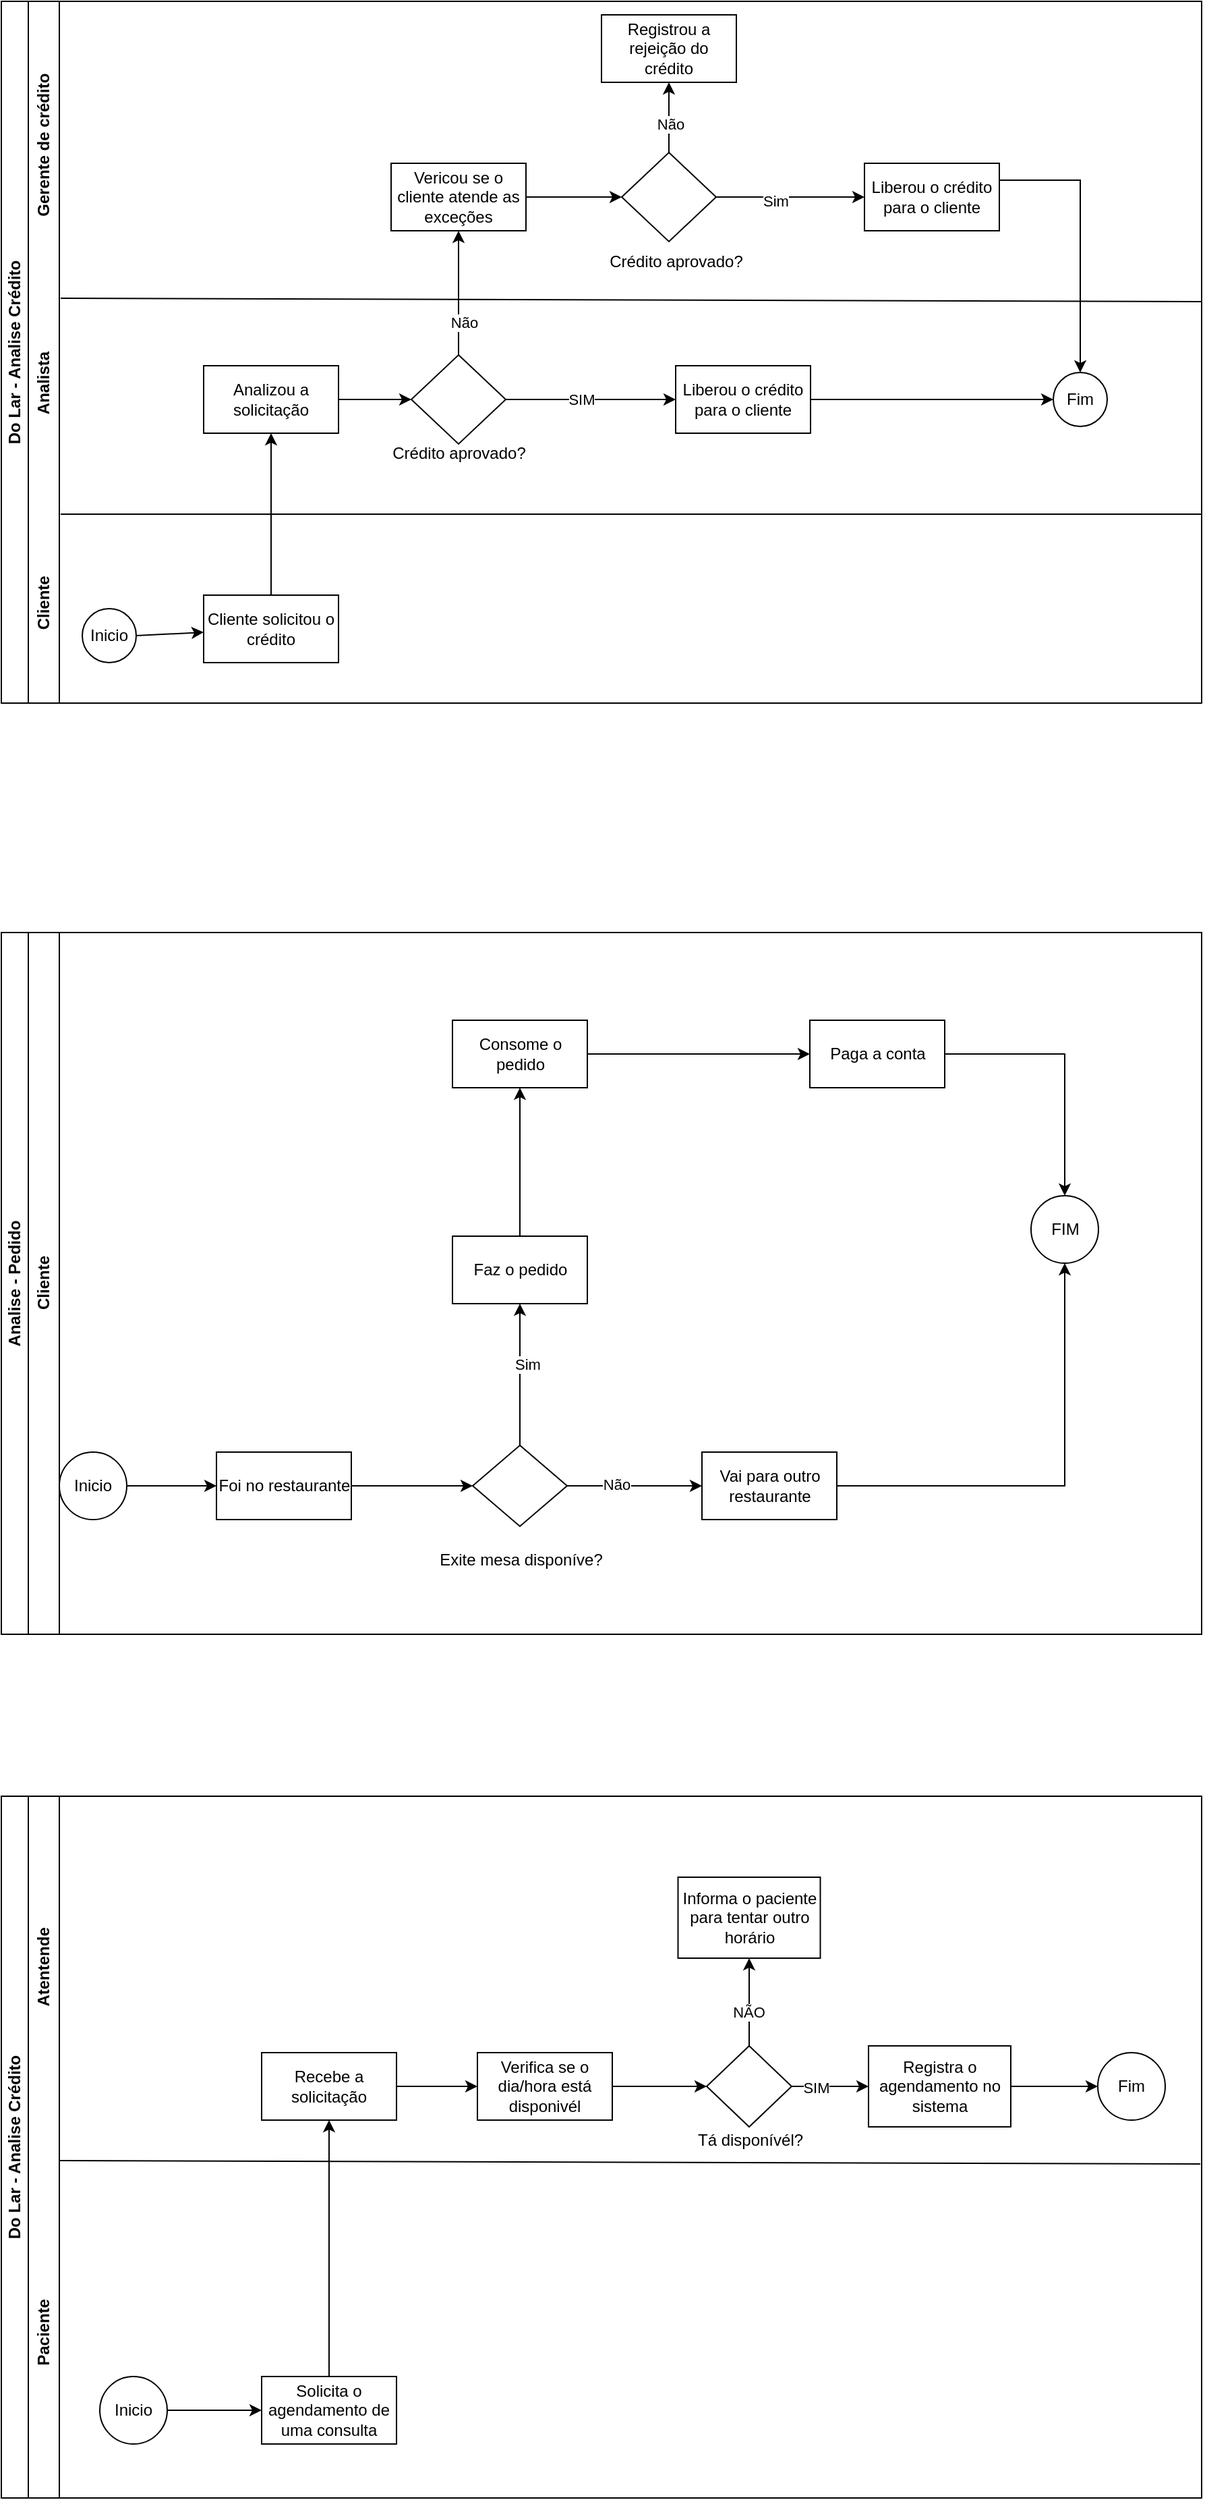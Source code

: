 <mxfile version="24.7.17">
  <diagram name="Página-1" id="HoXf47WFV-QCanWBW4ab">
    <mxGraphModel dx="1907" dy="531" grid="1" gridSize="10" guides="1" tooltips="1" connect="1" arrows="1" fold="1" page="1" pageScale="1" pageWidth="827" pageHeight="1169" math="0" shadow="0">
      <root>
        <mxCell id="0" />
        <mxCell id="1" parent="0" />
        <mxCell id="oYumdoI9Zf8ITEk_Z7Kk-7" value="Do Lar - Analise Crédito" style="swimlane;horizontal=0;whiteSpace=wrap;html=1;" vertex="1" parent="1">
          <mxGeometry x="-413" y="80" width="20" height="520" as="geometry" />
        </mxCell>
        <mxCell id="oYumdoI9Zf8ITEk_Z7Kk-10" value="Cliente&amp;nbsp; &amp;nbsp; &amp;nbsp; &amp;nbsp; &amp;nbsp; &amp;nbsp; &amp;nbsp; &amp;nbsp; &amp;nbsp; &amp;nbsp; &amp;nbsp; &amp;nbsp; &amp;nbsp; &amp;nbsp; &amp;nbsp; &amp;nbsp; &amp;nbsp; &amp;nbsp; Analista&amp;nbsp; &amp;nbsp; &amp;nbsp; &amp;nbsp; &amp;nbsp; &amp;nbsp; &amp;nbsp; &amp;nbsp; &amp;nbsp; &amp;nbsp; &amp;nbsp; &amp;nbsp; &amp;nbsp; &amp;nbsp; &amp;nbsp; Gerente de crédito" style="swimlane;horizontal=0;whiteSpace=wrap;html=1;" vertex="1" parent="1">
          <mxGeometry x="-393" y="80" width="870" height="520" as="geometry" />
        </mxCell>
        <mxCell id="oYumdoI9Zf8ITEk_Z7Kk-14" value="" style="endArrow=none;html=1;rounded=0;entryX=1;entryY=0.25;entryDx=0;entryDy=0;" edge="1" parent="oYumdoI9Zf8ITEk_Z7Kk-10">
          <mxGeometry width="50" height="50" relative="1" as="geometry">
            <mxPoint x="24" y="220" as="sourcePoint" />
            <mxPoint x="870.0" y="222.5" as="targetPoint" />
          </mxGeometry>
        </mxCell>
        <mxCell id="oYumdoI9Zf8ITEk_Z7Kk-17" value="" style="endArrow=none;html=1;rounded=0;" edge="1" parent="oYumdoI9Zf8ITEk_Z7Kk-10">
          <mxGeometry width="50" height="50" relative="1" as="geometry">
            <mxPoint x="24" y="380" as="sourcePoint" />
            <mxPoint x="870" y="380" as="targetPoint" />
          </mxGeometry>
        </mxCell>
        <mxCell id="oYumdoI9Zf8ITEk_Z7Kk-19" value="Inicio" style="ellipse;whiteSpace=wrap;html=1;aspect=fixed;" vertex="1" parent="oYumdoI9Zf8ITEk_Z7Kk-10">
          <mxGeometry x="40" y="450" width="40" height="40" as="geometry" />
        </mxCell>
        <mxCell id="oYumdoI9Zf8ITEk_Z7Kk-20" value="Cliente solicitou o crédito" style="rounded=0;whiteSpace=wrap;html=1;" vertex="1" parent="oYumdoI9Zf8ITEk_Z7Kk-10">
          <mxGeometry x="130" y="440" width="100" height="50" as="geometry" />
        </mxCell>
        <mxCell id="oYumdoI9Zf8ITEk_Z7Kk-21" value="" style="endArrow=classic;html=1;rounded=0;exitX=1;exitY=0.5;exitDx=0;exitDy=0;" edge="1" parent="oYumdoI9Zf8ITEk_Z7Kk-10" source="oYumdoI9Zf8ITEk_Z7Kk-19" target="oYumdoI9Zf8ITEk_Z7Kk-20">
          <mxGeometry width="50" height="50" relative="1" as="geometry">
            <mxPoint x="360" y="250" as="sourcePoint" />
            <mxPoint x="410" y="200" as="targetPoint" />
          </mxGeometry>
        </mxCell>
        <mxCell id="oYumdoI9Zf8ITEk_Z7Kk-23" value="Analizou a solicitação" style="rounded=0;whiteSpace=wrap;html=1;" vertex="1" parent="oYumdoI9Zf8ITEk_Z7Kk-10">
          <mxGeometry x="130" y="270" width="100" height="50" as="geometry" />
        </mxCell>
        <mxCell id="oYumdoI9Zf8ITEk_Z7Kk-24" value="" style="endArrow=classic;html=1;rounded=0;exitX=0.5;exitY=0;exitDx=0;exitDy=0;entryX=0.5;entryY=1;entryDx=0;entryDy=0;" edge="1" parent="oYumdoI9Zf8ITEk_Z7Kk-10" source="oYumdoI9Zf8ITEk_Z7Kk-20" target="oYumdoI9Zf8ITEk_Z7Kk-23">
          <mxGeometry width="50" height="50" relative="1" as="geometry">
            <mxPoint x="280" y="230" as="sourcePoint" />
            <mxPoint x="330" y="180" as="targetPoint" />
          </mxGeometry>
        </mxCell>
        <mxCell id="oYumdoI9Zf8ITEk_Z7Kk-25" value="" style="rhombus;whiteSpace=wrap;html=1;" vertex="1" parent="oYumdoI9Zf8ITEk_Z7Kk-10">
          <mxGeometry x="284" y="262.03" width="70" height="65.94" as="geometry" />
        </mxCell>
        <mxCell id="oYumdoI9Zf8ITEk_Z7Kk-27" value="Crédito aprovado?" style="text;html=1;align=center;verticalAlign=middle;resizable=0;points=[];autosize=1;strokeColor=none;fillColor=none;" vertex="1" parent="oYumdoI9Zf8ITEk_Z7Kk-10">
          <mxGeometry x="259" y="320" width="120" height="30" as="geometry" />
        </mxCell>
        <mxCell id="oYumdoI9Zf8ITEk_Z7Kk-29" value="Liberou o crédito para o cliente" style="rounded=0;whiteSpace=wrap;html=1;" vertex="1" parent="oYumdoI9Zf8ITEk_Z7Kk-10">
          <mxGeometry x="480" y="270" width="100" height="50" as="geometry" />
        </mxCell>
        <mxCell id="oYumdoI9Zf8ITEk_Z7Kk-31" value="Fim" style="ellipse;whiteSpace=wrap;html=1;aspect=fixed;" vertex="1" parent="oYumdoI9Zf8ITEk_Z7Kk-10">
          <mxGeometry x="760" y="275" width="40" height="40" as="geometry" />
        </mxCell>
        <mxCell id="oYumdoI9Zf8ITEk_Z7Kk-32" value="" style="endArrow=classic;html=1;rounded=0;exitX=1;exitY=0.5;exitDx=0;exitDy=0;entryX=0;entryY=0.5;entryDx=0;entryDy=0;" edge="1" parent="oYumdoI9Zf8ITEk_Z7Kk-10" source="oYumdoI9Zf8ITEk_Z7Kk-25" target="oYumdoI9Zf8ITEk_Z7Kk-29">
          <mxGeometry width="50" height="50" relative="1" as="geometry">
            <mxPoint x="370" y="190" as="sourcePoint" />
            <mxPoint x="420" y="140" as="targetPoint" />
          </mxGeometry>
        </mxCell>
        <mxCell id="oYumdoI9Zf8ITEk_Z7Kk-52" value="SIM" style="edgeLabel;html=1;align=center;verticalAlign=middle;resizable=0;points=[];" vertex="1" connectable="0" parent="oYumdoI9Zf8ITEk_Z7Kk-32">
          <mxGeometry x="-0.112" relative="1" as="geometry">
            <mxPoint as="offset" />
          </mxGeometry>
        </mxCell>
        <mxCell id="oYumdoI9Zf8ITEk_Z7Kk-34" value="" style="endArrow=classic;html=1;rounded=0;exitX=1;exitY=0.5;exitDx=0;exitDy=0;entryX=0;entryY=0.5;entryDx=0;entryDy=0;" edge="1" parent="oYumdoI9Zf8ITEk_Z7Kk-10" source="oYumdoI9Zf8ITEk_Z7Kk-23" target="oYumdoI9Zf8ITEk_Z7Kk-25">
          <mxGeometry width="50" height="50" relative="1" as="geometry">
            <mxPoint x="370" y="190" as="sourcePoint" />
            <mxPoint x="420" y="140" as="targetPoint" />
          </mxGeometry>
        </mxCell>
        <mxCell id="oYumdoI9Zf8ITEk_Z7Kk-35" value="" style="endArrow=classic;html=1;rounded=0;exitX=1;exitY=0.5;exitDx=0;exitDy=0;entryX=0;entryY=0.5;entryDx=0;entryDy=0;" edge="1" parent="oYumdoI9Zf8ITEk_Z7Kk-10" source="oYumdoI9Zf8ITEk_Z7Kk-29" target="oYumdoI9Zf8ITEk_Z7Kk-31">
          <mxGeometry width="50" height="50" relative="1" as="geometry">
            <mxPoint x="370" y="190" as="sourcePoint" />
            <mxPoint x="420" y="140" as="targetPoint" />
          </mxGeometry>
        </mxCell>
        <mxCell id="oYumdoI9Zf8ITEk_Z7Kk-37" value="Vericou se o cliente atende as exceções" style="rounded=0;whiteSpace=wrap;html=1;" vertex="1" parent="oYumdoI9Zf8ITEk_Z7Kk-10">
          <mxGeometry x="269" y="120" width="100" height="50" as="geometry" />
        </mxCell>
        <mxCell id="oYumdoI9Zf8ITEk_Z7Kk-38" value="" style="rhombus;whiteSpace=wrap;html=1;" vertex="1" parent="oYumdoI9Zf8ITEk_Z7Kk-10">
          <mxGeometry x="440" y="112.03" width="70" height="65.94" as="geometry" />
        </mxCell>
        <mxCell id="oYumdoI9Zf8ITEk_Z7Kk-39" value="Registrou a rejeição do crédito" style="rounded=0;whiteSpace=wrap;html=1;" vertex="1" parent="oYumdoI9Zf8ITEk_Z7Kk-10">
          <mxGeometry x="425" y="10" width="100" height="50" as="geometry" />
        </mxCell>
        <mxCell id="oYumdoI9Zf8ITEk_Z7Kk-50" style="edgeStyle=orthogonalEdgeStyle;rounded=0;orthogonalLoop=1;jettySize=auto;html=1;exitX=1;exitY=0.25;exitDx=0;exitDy=0;entryX=0.5;entryY=0;entryDx=0;entryDy=0;" edge="1" parent="oYumdoI9Zf8ITEk_Z7Kk-10" source="oYumdoI9Zf8ITEk_Z7Kk-41" target="oYumdoI9Zf8ITEk_Z7Kk-31">
          <mxGeometry relative="1" as="geometry" />
        </mxCell>
        <mxCell id="oYumdoI9Zf8ITEk_Z7Kk-41" value="Liberou o crédito para o cliente" style="rounded=0;whiteSpace=wrap;html=1;" vertex="1" parent="oYumdoI9Zf8ITEk_Z7Kk-10">
          <mxGeometry x="620" y="120" width="100" height="50" as="geometry" />
        </mxCell>
        <mxCell id="oYumdoI9Zf8ITEk_Z7Kk-44" value="" style="endArrow=classic;html=1;rounded=0;exitX=1;exitY=0.5;exitDx=0;exitDy=0;entryX=0;entryY=0.5;entryDx=0;entryDy=0;" edge="1" parent="oYumdoI9Zf8ITEk_Z7Kk-10" source="oYumdoI9Zf8ITEk_Z7Kk-37" target="oYumdoI9Zf8ITEk_Z7Kk-38">
          <mxGeometry width="50" height="50" relative="1" as="geometry">
            <mxPoint x="410" y="270" as="sourcePoint" />
            <mxPoint x="460" y="220" as="targetPoint" />
          </mxGeometry>
        </mxCell>
        <mxCell id="oYumdoI9Zf8ITEk_Z7Kk-45" value="" style="endArrow=classic;html=1;rounded=0;exitX=1;exitY=0.5;exitDx=0;exitDy=0;entryX=0;entryY=0.5;entryDx=0;entryDy=0;" edge="1" parent="oYumdoI9Zf8ITEk_Z7Kk-10" source="oYumdoI9Zf8ITEk_Z7Kk-38" target="oYumdoI9Zf8ITEk_Z7Kk-41">
          <mxGeometry width="50" height="50" relative="1" as="geometry">
            <mxPoint x="410" y="270" as="sourcePoint" />
            <mxPoint x="460" y="220" as="targetPoint" />
          </mxGeometry>
        </mxCell>
        <mxCell id="oYumdoI9Zf8ITEk_Z7Kk-55" value="Sim" style="edgeLabel;html=1;align=center;verticalAlign=middle;resizable=0;points=[];" vertex="1" connectable="0" parent="oYumdoI9Zf8ITEk_Z7Kk-45">
          <mxGeometry x="-0.207" y="-3" relative="1" as="geometry">
            <mxPoint as="offset" />
          </mxGeometry>
        </mxCell>
        <mxCell id="oYumdoI9Zf8ITEk_Z7Kk-46" value="Crédito aprovado?" style="text;html=1;align=center;verticalAlign=middle;resizable=0;points=[];autosize=1;strokeColor=none;fillColor=none;" vertex="1" parent="oYumdoI9Zf8ITEk_Z7Kk-10">
          <mxGeometry x="420" y="177.97" width="120" height="30" as="geometry" />
        </mxCell>
        <mxCell id="oYumdoI9Zf8ITEk_Z7Kk-47" value="" style="endArrow=classic;html=1;rounded=0;exitX=0.5;exitY=0;exitDx=0;exitDy=0;entryX=0.5;entryY=1;entryDx=0;entryDy=0;" edge="1" parent="oYumdoI9Zf8ITEk_Z7Kk-10" source="oYumdoI9Zf8ITEk_Z7Kk-38" target="oYumdoI9Zf8ITEk_Z7Kk-39">
          <mxGeometry width="50" height="50" relative="1" as="geometry">
            <mxPoint x="410" y="270" as="sourcePoint" />
            <mxPoint x="460" y="60" as="targetPoint" />
          </mxGeometry>
        </mxCell>
        <mxCell id="oYumdoI9Zf8ITEk_Z7Kk-56" value="Não" style="edgeLabel;html=1;align=center;verticalAlign=middle;resizable=0;points=[];" vertex="1" connectable="0" parent="oYumdoI9Zf8ITEk_Z7Kk-47">
          <mxGeometry x="-0.199" y="-1" relative="1" as="geometry">
            <mxPoint as="offset" />
          </mxGeometry>
        </mxCell>
        <mxCell id="oYumdoI9Zf8ITEk_Z7Kk-53" value="" style="endArrow=classic;html=1;rounded=0;entryX=0.5;entryY=1;entryDx=0;entryDy=0;exitX=0.5;exitY=0;exitDx=0;exitDy=0;" edge="1" parent="oYumdoI9Zf8ITEk_Z7Kk-10" source="oYumdoI9Zf8ITEk_Z7Kk-25" target="oYumdoI9Zf8ITEk_Z7Kk-37">
          <mxGeometry width="50" height="50" relative="1" as="geometry">
            <mxPoint x="430" y="190" as="sourcePoint" />
            <mxPoint x="480" y="140" as="targetPoint" />
          </mxGeometry>
        </mxCell>
        <mxCell id="oYumdoI9Zf8ITEk_Z7Kk-54" value="Não" style="edgeLabel;html=1;align=center;verticalAlign=middle;resizable=0;points=[];" vertex="1" connectable="0" parent="oYumdoI9Zf8ITEk_Z7Kk-53">
          <mxGeometry x="-0.468" y="-4" relative="1" as="geometry">
            <mxPoint as="offset" />
          </mxGeometry>
        </mxCell>
        <mxCell id="oYumdoI9Zf8ITEk_Z7Kk-57" value="Analise - Pedido" style="swimlane;horizontal=0;whiteSpace=wrap;html=1;" vertex="1" parent="1">
          <mxGeometry x="-413" y="770" width="20" height="520" as="geometry" />
        </mxCell>
        <mxCell id="oYumdoI9Zf8ITEk_Z7Kk-58" value="Cliente" style="swimlane;horizontal=0;whiteSpace=wrap;html=1;" vertex="1" parent="1">
          <mxGeometry x="-393" y="770" width="870" height="520" as="geometry" />
        </mxCell>
        <mxCell id="oYumdoI9Zf8ITEk_Z7Kk-95" style="edgeStyle=orthogonalEdgeStyle;rounded=0;orthogonalLoop=1;jettySize=auto;html=1;exitX=1;exitY=0.5;exitDx=0;exitDy=0;" edge="1" parent="oYumdoI9Zf8ITEk_Z7Kk-58" source="oYumdoI9Zf8ITEk_Z7Kk-87" target="oYumdoI9Zf8ITEk_Z7Kk-89">
          <mxGeometry relative="1" as="geometry">
            <mxPoint x="76.5" y="410.0" as="sourcePoint" />
          </mxGeometry>
        </mxCell>
        <mxCell id="oYumdoI9Zf8ITEk_Z7Kk-87" value="Inicio" style="ellipse;whiteSpace=wrap;html=1;aspect=fixed;" vertex="1" parent="oYumdoI9Zf8ITEk_Z7Kk-58">
          <mxGeometry x="23" y="385" width="50" height="50" as="geometry" />
        </mxCell>
        <mxCell id="oYumdoI9Zf8ITEk_Z7Kk-96" style="edgeStyle=orthogonalEdgeStyle;rounded=0;orthogonalLoop=1;jettySize=auto;html=1;exitX=1;exitY=0.5;exitDx=0;exitDy=0;entryX=0;entryY=0.5;entryDx=0;entryDy=0;" edge="1" parent="oYumdoI9Zf8ITEk_Z7Kk-58" source="oYumdoI9Zf8ITEk_Z7Kk-89" target="oYumdoI9Zf8ITEk_Z7Kk-90">
          <mxGeometry relative="1" as="geometry" />
        </mxCell>
        <mxCell id="oYumdoI9Zf8ITEk_Z7Kk-89" value="Foi no restaurante" style="rounded=0;whiteSpace=wrap;html=1;" vertex="1" parent="oYumdoI9Zf8ITEk_Z7Kk-58">
          <mxGeometry x="139.5" y="385" width="100" height="50" as="geometry" />
        </mxCell>
        <mxCell id="oYumdoI9Zf8ITEk_Z7Kk-103" style="edgeStyle=orthogonalEdgeStyle;rounded=0;orthogonalLoop=1;jettySize=auto;html=1;exitX=1;exitY=0.5;exitDx=0;exitDy=0;entryX=0;entryY=0.5;entryDx=0;entryDy=0;" edge="1" parent="oYumdoI9Zf8ITEk_Z7Kk-58" source="oYumdoI9Zf8ITEk_Z7Kk-90" target="oYumdoI9Zf8ITEk_Z7Kk-102">
          <mxGeometry relative="1" as="geometry" />
        </mxCell>
        <mxCell id="oYumdoI9Zf8ITEk_Z7Kk-113" value="Não" style="edgeLabel;html=1;align=center;verticalAlign=middle;resizable=0;points=[];" vertex="1" connectable="0" parent="oYumdoI9Zf8ITEk_Z7Kk-103">
          <mxGeometry x="-0.278" y="1" relative="1" as="geometry">
            <mxPoint as="offset" />
          </mxGeometry>
        </mxCell>
        <mxCell id="oYumdoI9Zf8ITEk_Z7Kk-106" style="edgeStyle=orthogonalEdgeStyle;rounded=0;orthogonalLoop=1;jettySize=auto;html=1;exitX=0.5;exitY=0;exitDx=0;exitDy=0;entryX=0.5;entryY=1;entryDx=0;entryDy=0;" edge="1" parent="oYumdoI9Zf8ITEk_Z7Kk-58" source="oYumdoI9Zf8ITEk_Z7Kk-90" target="oYumdoI9Zf8ITEk_Z7Kk-105">
          <mxGeometry relative="1" as="geometry" />
        </mxCell>
        <mxCell id="oYumdoI9Zf8ITEk_Z7Kk-114" value="Sim" style="edgeLabel;html=1;align=center;verticalAlign=middle;resizable=0;points=[];" vertex="1" connectable="0" parent="oYumdoI9Zf8ITEk_Z7Kk-106">
          <mxGeometry x="0.141" y="-5" relative="1" as="geometry">
            <mxPoint as="offset" />
          </mxGeometry>
        </mxCell>
        <mxCell id="oYumdoI9Zf8ITEk_Z7Kk-90" value="" style="rhombus;whiteSpace=wrap;html=1;" vertex="1" parent="oYumdoI9Zf8ITEk_Z7Kk-58">
          <mxGeometry x="329.5" y="380" width="70" height="60" as="geometry" />
        </mxCell>
        <mxCell id="oYumdoI9Zf8ITEk_Z7Kk-97" value="Exite mesa disponíve?" style="text;html=1;align=center;verticalAlign=middle;resizable=0;points=[];autosize=1;strokeColor=none;fillColor=none;" vertex="1" parent="oYumdoI9Zf8ITEk_Z7Kk-58">
          <mxGeometry x="294.5" y="450" width="140" height="30" as="geometry" />
        </mxCell>
        <mxCell id="oYumdoI9Zf8ITEk_Z7Kk-101" value="FIM" style="ellipse;whiteSpace=wrap;html=1;aspect=fixed;" vertex="1" parent="oYumdoI9Zf8ITEk_Z7Kk-58">
          <mxGeometry x="743.5" y="195" width="50" height="50" as="geometry" />
        </mxCell>
        <mxCell id="oYumdoI9Zf8ITEk_Z7Kk-104" style="edgeStyle=orthogonalEdgeStyle;rounded=0;orthogonalLoop=1;jettySize=auto;html=1;exitX=1;exitY=0.5;exitDx=0;exitDy=0;entryX=0.5;entryY=1;entryDx=0;entryDy=0;" edge="1" parent="oYumdoI9Zf8ITEk_Z7Kk-58" source="oYumdoI9Zf8ITEk_Z7Kk-102" target="oYumdoI9Zf8ITEk_Z7Kk-101">
          <mxGeometry relative="1" as="geometry" />
        </mxCell>
        <mxCell id="oYumdoI9Zf8ITEk_Z7Kk-102" value="Vai para outro restaurante" style="rounded=0;whiteSpace=wrap;html=1;" vertex="1" parent="oYumdoI9Zf8ITEk_Z7Kk-58">
          <mxGeometry x="499.5" y="385" width="100" height="50" as="geometry" />
        </mxCell>
        <mxCell id="oYumdoI9Zf8ITEk_Z7Kk-108" style="edgeStyle=orthogonalEdgeStyle;rounded=0;orthogonalLoop=1;jettySize=auto;html=1;exitX=0.5;exitY=0;exitDx=0;exitDy=0;entryX=0.5;entryY=1;entryDx=0;entryDy=0;" edge="1" parent="oYumdoI9Zf8ITEk_Z7Kk-58" source="oYumdoI9Zf8ITEk_Z7Kk-105" target="oYumdoI9Zf8ITEk_Z7Kk-107">
          <mxGeometry relative="1" as="geometry" />
        </mxCell>
        <mxCell id="oYumdoI9Zf8ITEk_Z7Kk-105" value="Faz o pedido" style="rounded=0;whiteSpace=wrap;html=1;" vertex="1" parent="oYumdoI9Zf8ITEk_Z7Kk-58">
          <mxGeometry x="314.5" y="225" width="100" height="50" as="geometry" />
        </mxCell>
        <mxCell id="oYumdoI9Zf8ITEk_Z7Kk-110" style="edgeStyle=orthogonalEdgeStyle;rounded=0;orthogonalLoop=1;jettySize=auto;html=1;exitX=1;exitY=0.5;exitDx=0;exitDy=0;entryX=0;entryY=0.5;entryDx=0;entryDy=0;" edge="1" parent="oYumdoI9Zf8ITEk_Z7Kk-58" source="oYumdoI9Zf8ITEk_Z7Kk-107" target="oYumdoI9Zf8ITEk_Z7Kk-109">
          <mxGeometry relative="1" as="geometry" />
        </mxCell>
        <mxCell id="oYumdoI9Zf8ITEk_Z7Kk-107" value="Consome o pedido" style="rounded=0;whiteSpace=wrap;html=1;" vertex="1" parent="oYumdoI9Zf8ITEk_Z7Kk-58">
          <mxGeometry x="314.5" y="65" width="100" height="50" as="geometry" />
        </mxCell>
        <mxCell id="oYumdoI9Zf8ITEk_Z7Kk-112" style="edgeStyle=orthogonalEdgeStyle;rounded=0;orthogonalLoop=1;jettySize=auto;html=1;exitX=1;exitY=0.5;exitDx=0;exitDy=0;entryX=0.5;entryY=0;entryDx=0;entryDy=0;" edge="1" parent="oYumdoI9Zf8ITEk_Z7Kk-58" source="oYumdoI9Zf8ITEk_Z7Kk-109" target="oYumdoI9Zf8ITEk_Z7Kk-101">
          <mxGeometry relative="1" as="geometry" />
        </mxCell>
        <mxCell id="oYumdoI9Zf8ITEk_Z7Kk-109" value="Paga a conta" style="rounded=0;whiteSpace=wrap;html=1;" vertex="1" parent="oYumdoI9Zf8ITEk_Z7Kk-58">
          <mxGeometry x="579.5" y="65" width="100" height="50" as="geometry" />
        </mxCell>
        <mxCell id="oYumdoI9Zf8ITEk_Z7Kk-116" value="Do Lar - Analise Crédito" style="swimlane;horizontal=0;whiteSpace=wrap;html=1;" vertex="1" parent="1">
          <mxGeometry x="-413" y="1410" width="20" height="520" as="geometry" />
        </mxCell>
        <mxCell id="oYumdoI9Zf8ITEk_Z7Kk-117" value="Paciente&amp;nbsp; &amp;nbsp; &amp;nbsp; &amp;nbsp; &amp;nbsp; &amp;nbsp; &amp;nbsp; &amp;nbsp; &amp;nbsp; &amp;nbsp; &amp;nbsp; &amp;nbsp; &amp;nbsp; &amp;nbsp; &amp;nbsp; &amp;nbsp; &amp;nbsp; &amp;nbsp; &amp;nbsp; &amp;nbsp; &amp;nbsp; &amp;nbsp; &amp;nbsp; &amp;nbsp; &amp;nbsp; &amp;nbsp; &amp;nbsp; &amp;nbsp; &amp;nbsp; &amp;nbsp; &amp;nbsp; &amp;nbsp; &amp;nbsp;&lt;span style=&quot;background-color: initial;&quot;&gt;Atentende&lt;/span&gt;" style="swimlane;horizontal=0;whiteSpace=wrap;html=1;" vertex="1" parent="1">
          <mxGeometry x="-393" y="1410" width="870" height="520" as="geometry" />
        </mxCell>
        <mxCell id="oYumdoI9Zf8ITEk_Z7Kk-118" value="" style="endArrow=none;html=1;rounded=0;entryX=1;entryY=0.25;entryDx=0;entryDy=0;" edge="1" parent="oYumdoI9Zf8ITEk_Z7Kk-117">
          <mxGeometry width="50" height="50" relative="1" as="geometry">
            <mxPoint x="23" y="270" as="sourcePoint" />
            <mxPoint x="869.0" y="272.5" as="targetPoint" />
          </mxGeometry>
        </mxCell>
        <mxCell id="oYumdoI9Zf8ITEk_Z7Kk-148" style="edgeStyle=orthogonalEdgeStyle;rounded=0;orthogonalLoop=1;jettySize=auto;html=1;exitX=1;exitY=0.5;exitDx=0;exitDy=0;entryX=0;entryY=0.5;entryDx=0;entryDy=0;" edge="1" parent="oYumdoI9Zf8ITEk_Z7Kk-117" source="oYumdoI9Zf8ITEk_Z7Kk-146" target="oYumdoI9Zf8ITEk_Z7Kk-147">
          <mxGeometry relative="1" as="geometry" />
        </mxCell>
        <mxCell id="oYumdoI9Zf8ITEk_Z7Kk-146" value="Inicio" style="ellipse;whiteSpace=wrap;html=1;aspect=fixed;" vertex="1" parent="oYumdoI9Zf8ITEk_Z7Kk-117">
          <mxGeometry x="53" y="430" width="50" height="50" as="geometry" />
        </mxCell>
        <mxCell id="oYumdoI9Zf8ITEk_Z7Kk-150" style="edgeStyle=orthogonalEdgeStyle;rounded=0;orthogonalLoop=1;jettySize=auto;html=1;exitX=0.5;exitY=0;exitDx=0;exitDy=0;" edge="1" parent="oYumdoI9Zf8ITEk_Z7Kk-117" source="oYumdoI9Zf8ITEk_Z7Kk-147" target="oYumdoI9Zf8ITEk_Z7Kk-149">
          <mxGeometry relative="1" as="geometry" />
        </mxCell>
        <mxCell id="oYumdoI9Zf8ITEk_Z7Kk-147" value="Solicita o agendamento de uma consulta" style="rounded=0;whiteSpace=wrap;html=1;" vertex="1" parent="oYumdoI9Zf8ITEk_Z7Kk-117">
          <mxGeometry x="173" y="430" width="100" height="50" as="geometry" />
        </mxCell>
        <mxCell id="oYumdoI9Zf8ITEk_Z7Kk-152" style="edgeStyle=orthogonalEdgeStyle;rounded=0;orthogonalLoop=1;jettySize=auto;html=1;exitX=1;exitY=0.5;exitDx=0;exitDy=0;entryX=0;entryY=0.5;entryDx=0;entryDy=0;" edge="1" parent="oYumdoI9Zf8ITEk_Z7Kk-117" source="oYumdoI9Zf8ITEk_Z7Kk-149" target="oYumdoI9Zf8ITEk_Z7Kk-151">
          <mxGeometry relative="1" as="geometry" />
        </mxCell>
        <mxCell id="oYumdoI9Zf8ITEk_Z7Kk-149" value="Recebe a solicitação" style="rounded=0;whiteSpace=wrap;html=1;" vertex="1" parent="oYumdoI9Zf8ITEk_Z7Kk-117">
          <mxGeometry x="173" y="190" width="100" height="50" as="geometry" />
        </mxCell>
        <mxCell id="oYumdoI9Zf8ITEk_Z7Kk-154" style="edgeStyle=orthogonalEdgeStyle;rounded=0;orthogonalLoop=1;jettySize=auto;html=1;exitX=1;exitY=0.5;exitDx=0;exitDy=0;entryX=0;entryY=0.5;entryDx=0;entryDy=0;" edge="1" parent="oYumdoI9Zf8ITEk_Z7Kk-117" source="oYumdoI9Zf8ITEk_Z7Kk-151" target="oYumdoI9Zf8ITEk_Z7Kk-153">
          <mxGeometry relative="1" as="geometry" />
        </mxCell>
        <mxCell id="oYumdoI9Zf8ITEk_Z7Kk-151" value="Verifica se o dia/hora está disponivél" style="rounded=0;whiteSpace=wrap;html=1;" vertex="1" parent="oYumdoI9Zf8ITEk_Z7Kk-117">
          <mxGeometry x="333" y="190" width="100" height="50" as="geometry" />
        </mxCell>
        <mxCell id="oYumdoI9Zf8ITEk_Z7Kk-158" style="edgeStyle=orthogonalEdgeStyle;rounded=0;orthogonalLoop=1;jettySize=auto;html=1;exitX=0.5;exitY=0;exitDx=0;exitDy=0;entryX=0.5;entryY=1;entryDx=0;entryDy=0;" edge="1" parent="oYumdoI9Zf8ITEk_Z7Kk-117" source="oYumdoI9Zf8ITEk_Z7Kk-153" target="oYumdoI9Zf8ITEk_Z7Kk-156">
          <mxGeometry relative="1" as="geometry" />
        </mxCell>
        <mxCell id="oYumdoI9Zf8ITEk_Z7Kk-163" value="NÃO" style="edgeLabel;html=1;align=center;verticalAlign=middle;resizable=0;points=[];" vertex="1" connectable="0" parent="oYumdoI9Zf8ITEk_Z7Kk-158">
          <mxGeometry x="-0.21" y="1" relative="1" as="geometry">
            <mxPoint as="offset" />
          </mxGeometry>
        </mxCell>
        <mxCell id="oYumdoI9Zf8ITEk_Z7Kk-159" style="edgeStyle=orthogonalEdgeStyle;rounded=0;orthogonalLoop=1;jettySize=auto;html=1;exitX=1;exitY=0.5;exitDx=0;exitDy=0;entryX=0;entryY=0.5;entryDx=0;entryDy=0;" edge="1" parent="oYumdoI9Zf8ITEk_Z7Kk-117" source="oYumdoI9Zf8ITEk_Z7Kk-153" target="oYumdoI9Zf8ITEk_Z7Kk-157">
          <mxGeometry relative="1" as="geometry" />
        </mxCell>
        <mxCell id="oYumdoI9Zf8ITEk_Z7Kk-162" value="SIM" style="edgeLabel;html=1;align=center;verticalAlign=middle;resizable=0;points=[];" vertex="1" connectable="0" parent="oYumdoI9Zf8ITEk_Z7Kk-159">
          <mxGeometry x="-0.375" y="-1" relative="1" as="geometry">
            <mxPoint as="offset" />
          </mxGeometry>
        </mxCell>
        <mxCell id="oYumdoI9Zf8ITEk_Z7Kk-153" value="" style="rhombus;whiteSpace=wrap;html=1;" vertex="1" parent="oYumdoI9Zf8ITEk_Z7Kk-117">
          <mxGeometry x="503" y="185" width="63" height="60" as="geometry" />
        </mxCell>
        <mxCell id="oYumdoI9Zf8ITEk_Z7Kk-155" value="Tá disponívél?" style="text;html=1;align=center;verticalAlign=middle;resizable=0;points=[];autosize=1;strokeColor=none;fillColor=none;" vertex="1" parent="oYumdoI9Zf8ITEk_Z7Kk-117">
          <mxGeometry x="484.5" y="240" width="100" height="30" as="geometry" />
        </mxCell>
        <mxCell id="oYumdoI9Zf8ITEk_Z7Kk-156" value="Informa o paciente para tentar outro horário" style="rounded=0;whiteSpace=wrap;html=1;" vertex="1" parent="oYumdoI9Zf8ITEk_Z7Kk-117">
          <mxGeometry x="481.75" y="60" width="105.5" height="60" as="geometry" />
        </mxCell>
        <mxCell id="oYumdoI9Zf8ITEk_Z7Kk-161" style="edgeStyle=orthogonalEdgeStyle;rounded=0;orthogonalLoop=1;jettySize=auto;html=1;exitX=1;exitY=0.5;exitDx=0;exitDy=0;entryX=0;entryY=0.5;entryDx=0;entryDy=0;" edge="1" parent="oYumdoI9Zf8ITEk_Z7Kk-117" source="oYumdoI9Zf8ITEk_Z7Kk-157" target="oYumdoI9Zf8ITEk_Z7Kk-160">
          <mxGeometry relative="1" as="geometry" />
        </mxCell>
        <mxCell id="oYumdoI9Zf8ITEk_Z7Kk-157" value="Registra o agendamento no sistema" style="rounded=0;whiteSpace=wrap;html=1;" vertex="1" parent="oYumdoI9Zf8ITEk_Z7Kk-117">
          <mxGeometry x="623" y="185" width="105.5" height="60" as="geometry" />
        </mxCell>
        <mxCell id="oYumdoI9Zf8ITEk_Z7Kk-160" value="Fim" style="ellipse;whiteSpace=wrap;html=1;aspect=fixed;" vertex="1" parent="oYumdoI9Zf8ITEk_Z7Kk-117">
          <mxGeometry x="793" y="190" width="50" height="50" as="geometry" />
        </mxCell>
      </root>
    </mxGraphModel>
  </diagram>
</mxfile>
